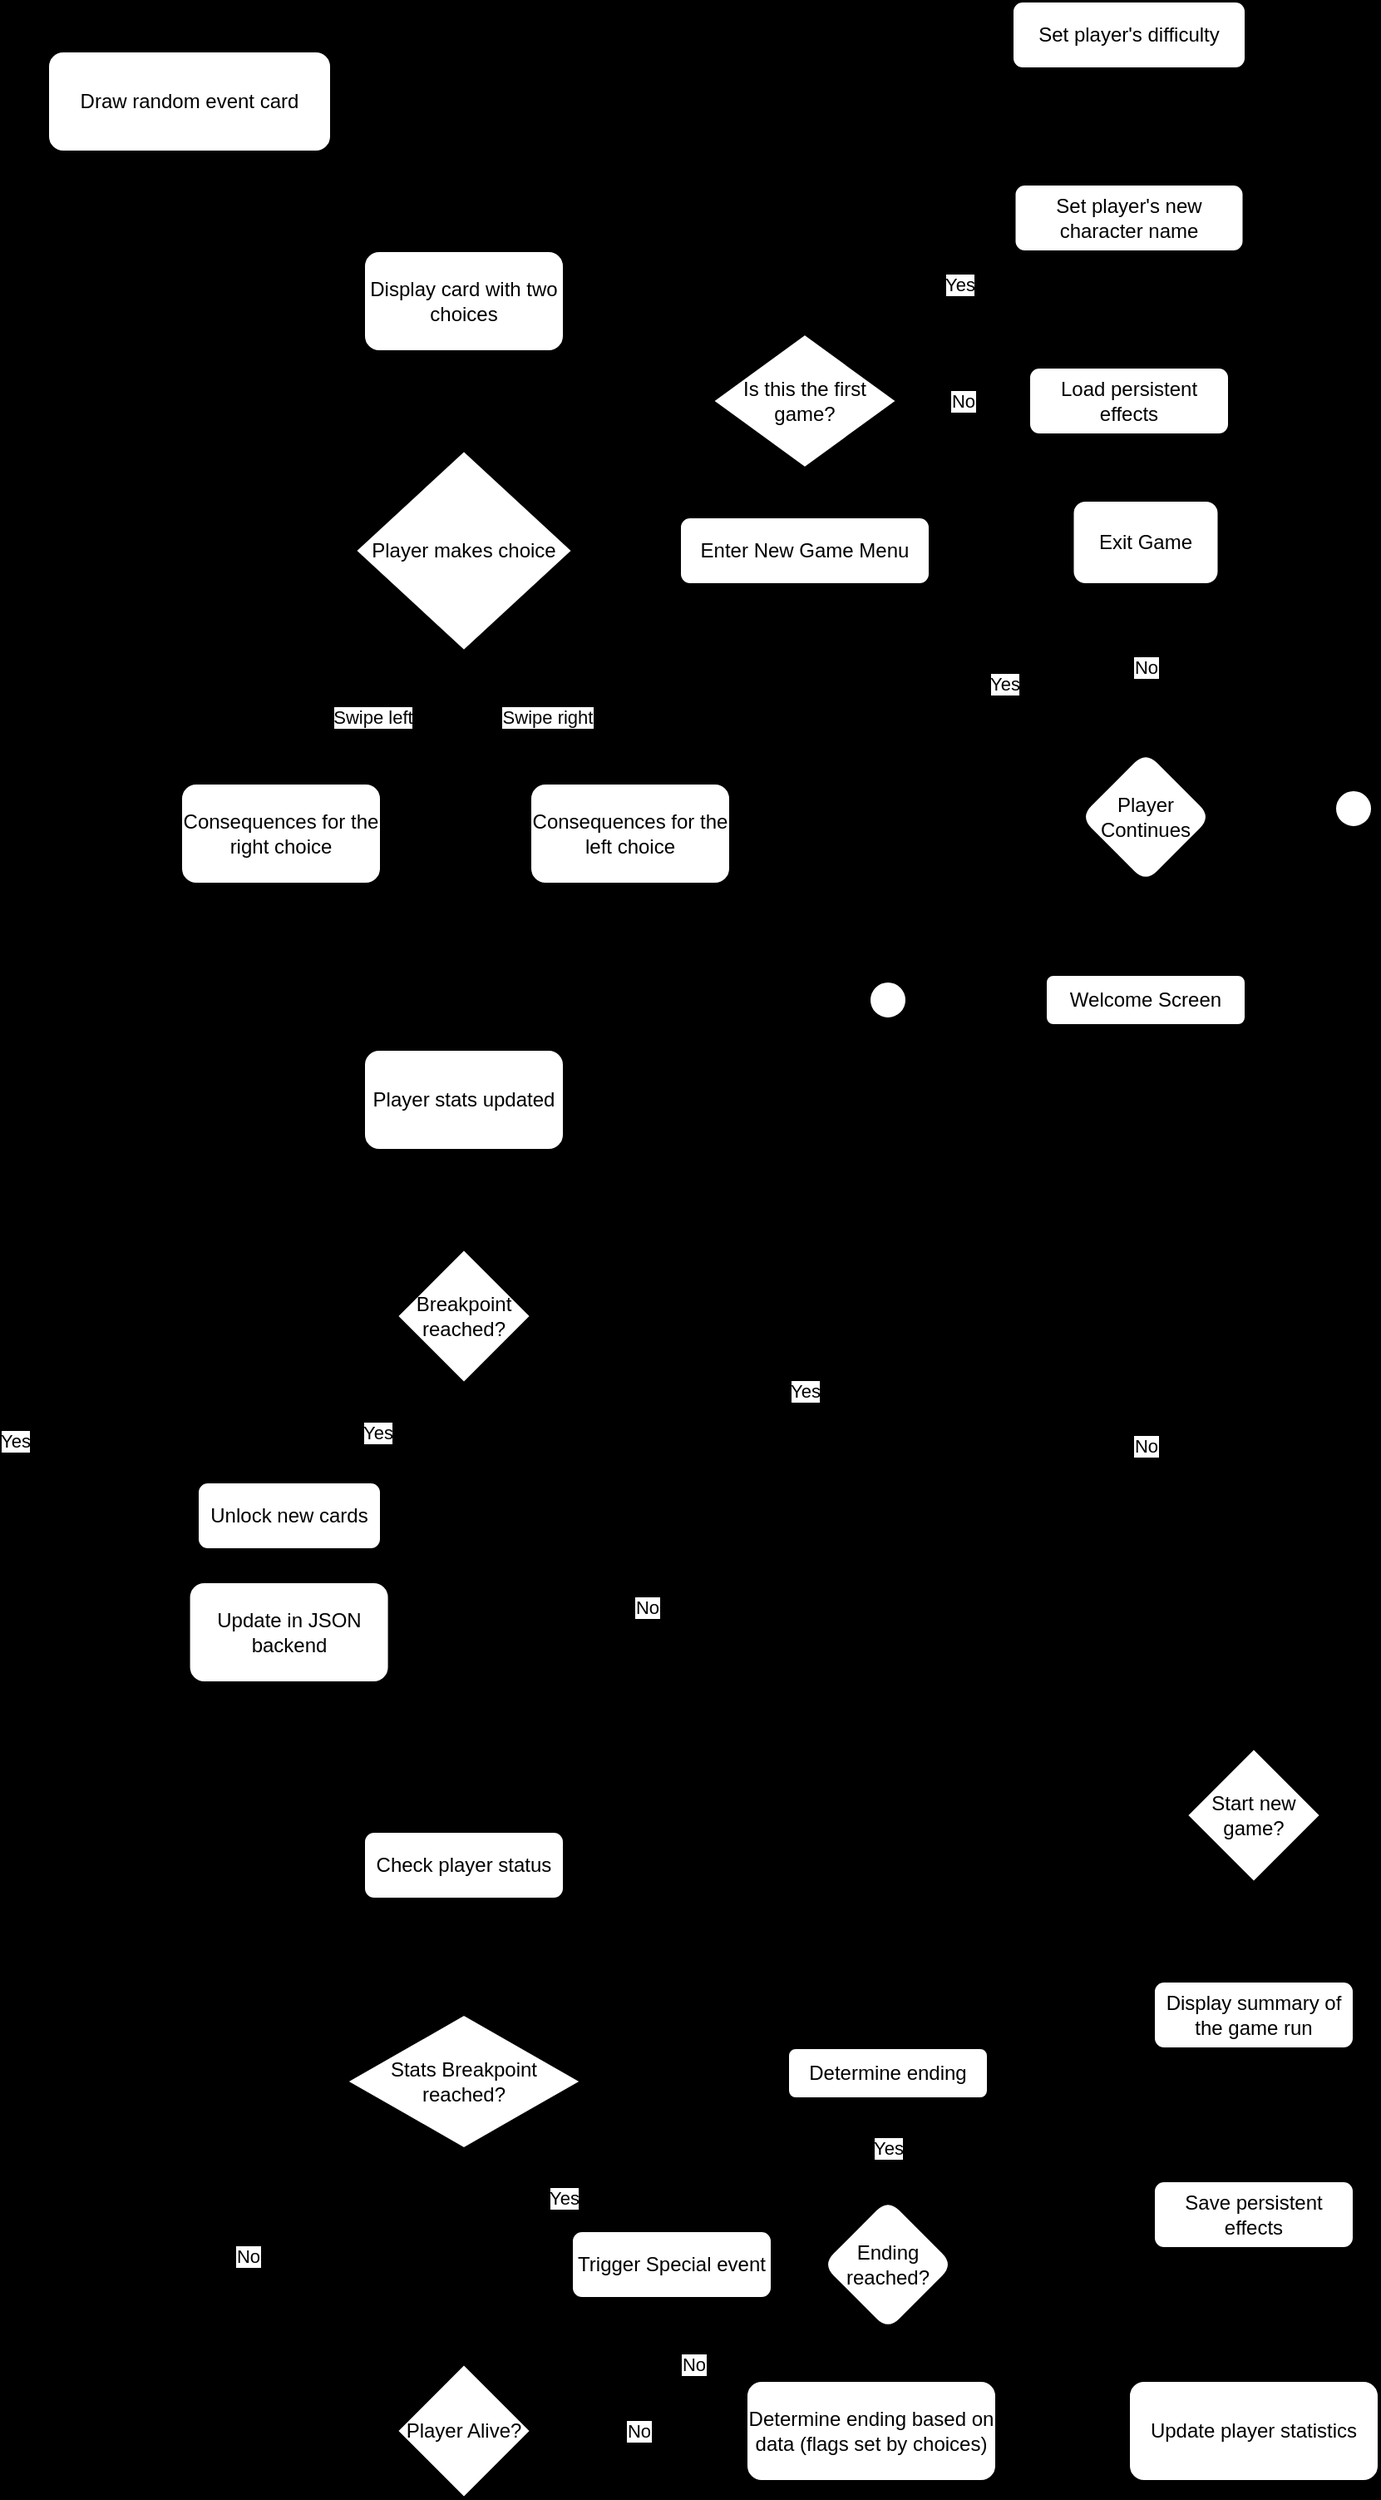 <mxfile version="26.1.0">
  <diagram name="Page-1" id="EH4sR5zbchp94UQ0pXUU">
    <mxGraphModel dx="1793" dy="968" grid="0" gridSize="10" guides="1" tooltips="1" connect="1" arrows="1" fold="1" page="1" pageScale="1" pageWidth="900" pageHeight="1600" background="light-dark(#000000,#000000)" math="0" shadow="0">
      <root>
        <mxCell id="0" />
        <mxCell id="1" parent="0" />
        <mxCell id="roQCH-J8g7vjqCuINd5_-5" style="edgeStyle=orthogonalEdgeStyle;rounded=0;orthogonalLoop=1;jettySize=auto;html=1;exitX=1;exitY=0.5;exitDx=0;exitDy=0;labelBackgroundColor=none;fontColor=default;" edge="1" parent="1" source="roQCH-J8g7vjqCuINd5_-3" target="roQCH-J8g7vjqCuINd5_-6">
          <mxGeometry relative="1" as="geometry">
            <mxPoint x="310.0" y="230" as="targetPoint" />
          </mxGeometry>
        </mxCell>
        <mxCell id="roQCH-J8g7vjqCuINd5_-3" value="Draw random event card" style="rounded=1;whiteSpace=wrap;html=1;labelBackgroundColor=none;" vertex="1" parent="1">
          <mxGeometry x="60" y="80" width="170" height="60" as="geometry" />
        </mxCell>
        <mxCell id="roQCH-J8g7vjqCuINd5_-7" style="edgeStyle=orthogonalEdgeStyle;rounded=0;orthogonalLoop=1;jettySize=auto;html=1;labelBackgroundColor=none;fontColor=default;" edge="1" parent="1" source="roQCH-J8g7vjqCuINd5_-6" target="roQCH-J8g7vjqCuINd5_-8">
          <mxGeometry relative="1" as="geometry">
            <mxPoint x="310.0" y="330" as="targetPoint" />
          </mxGeometry>
        </mxCell>
        <mxCell id="roQCH-J8g7vjqCuINd5_-6" value="Display card with two choices" style="rounded=1;whiteSpace=wrap;html=1;labelBackgroundColor=none;" vertex="1" parent="1">
          <mxGeometry x="250.0" y="200" width="120" height="60" as="geometry" />
        </mxCell>
        <mxCell id="roQCH-J8g7vjqCuINd5_-10" value="Swipe left" style="edgeStyle=orthogonalEdgeStyle;rounded=0;orthogonalLoop=1;jettySize=auto;html=1;labelBackgroundColor=default;fontColor=default;flowAnimation=0;" edge="1" parent="1" source="roQCH-J8g7vjqCuINd5_-8" target="roQCH-J8g7vjqCuINd5_-9">
          <mxGeometry relative="1" as="geometry" />
        </mxCell>
        <mxCell id="roQCH-J8g7vjqCuINd5_-12" value="Swipe right" style="edgeStyle=orthogonalEdgeStyle;rounded=0;orthogonalLoop=1;jettySize=auto;html=1;labelBackgroundColor=default;fontColor=default;" edge="1" parent="1" source="roQCH-J8g7vjqCuINd5_-8" target="roQCH-J8g7vjqCuINd5_-11">
          <mxGeometry relative="1" as="geometry" />
        </mxCell>
        <mxCell id="roQCH-J8g7vjqCuINd5_-8" value="Player makes choice" style="rhombus;whiteSpace=wrap;html=1;labelBackgroundColor=none;" vertex="1" parent="1">
          <mxGeometry x="245" y="320" width="130" height="120" as="geometry" />
        </mxCell>
        <mxCell id="roQCH-J8g7vjqCuINd5_-14" value="" style="edgeStyle=orthogonalEdgeStyle;rounded=0;orthogonalLoop=1;jettySize=auto;html=1;labelBackgroundColor=none;fontColor=default;" edge="1" parent="1" source="roQCH-J8g7vjqCuINd5_-9" target="roQCH-J8g7vjqCuINd5_-13">
          <mxGeometry relative="1" as="geometry" />
        </mxCell>
        <mxCell id="roQCH-J8g7vjqCuINd5_-9" value="Consequences for the right choice" style="whiteSpace=wrap;html=1;rounded=1;labelBackgroundColor=none;" vertex="1" parent="1">
          <mxGeometry x="140" y="520" width="120" height="60" as="geometry" />
        </mxCell>
        <mxCell id="roQCH-J8g7vjqCuINd5_-15" style="edgeStyle=orthogonalEdgeStyle;rounded=0;orthogonalLoop=1;jettySize=auto;html=1;entryX=0.5;entryY=0;entryDx=0;entryDy=0;labelBackgroundColor=none;fontColor=default;" edge="1" parent="1" source="roQCH-J8g7vjqCuINd5_-11" target="roQCH-J8g7vjqCuINd5_-13">
          <mxGeometry relative="1" as="geometry" />
        </mxCell>
        <mxCell id="roQCH-J8g7vjqCuINd5_-11" value="Consequences for the left choice" style="whiteSpace=wrap;html=1;rounded=1;labelBackgroundColor=none;" vertex="1" parent="1">
          <mxGeometry x="350" y="520" width="120" height="60" as="geometry" />
        </mxCell>
        <mxCell id="roQCH-J8g7vjqCuINd5_-16" style="edgeStyle=orthogonalEdgeStyle;rounded=0;orthogonalLoop=1;jettySize=auto;html=1;labelBackgroundColor=none;fontColor=default;" edge="1" parent="1" source="roQCH-J8g7vjqCuINd5_-13" target="roQCH-J8g7vjqCuINd5_-17">
          <mxGeometry relative="1" as="geometry">
            <mxPoint x="310.0" y="840" as="targetPoint" />
          </mxGeometry>
        </mxCell>
        <mxCell id="roQCH-J8g7vjqCuINd5_-13" value="Player stats updated" style="whiteSpace=wrap;html=1;rounded=1;labelBackgroundColor=none;" vertex="1" parent="1">
          <mxGeometry x="250" y="680" width="120" height="60" as="geometry" />
        </mxCell>
        <mxCell id="roQCH-J8g7vjqCuINd5_-18" value="Yes" style="edgeStyle=orthogonalEdgeStyle;rounded=0;orthogonalLoop=1;jettySize=auto;html=1;exitX=0.5;exitY=1;exitDx=0;exitDy=0;labelBackgroundColor=default;fontColor=default;" edge="1" parent="1" source="roQCH-J8g7vjqCuINd5_-17" target="roQCH-J8g7vjqCuINd5_-19">
          <mxGeometry relative="1" as="geometry">
            <mxPoint x="210.0" y="930.0" as="targetPoint" />
          </mxGeometry>
        </mxCell>
        <mxCell id="roQCH-J8g7vjqCuINd5_-24" value="No" style="edgeStyle=orthogonalEdgeStyle;rounded=0;orthogonalLoop=1;jettySize=auto;html=1;entryX=0.5;entryY=0;entryDx=0;entryDy=0;labelBackgroundColor=default;fontColor=default;" edge="1" parent="1" source="roQCH-J8g7vjqCuINd5_-17" target="roQCH-J8g7vjqCuINd5_-22">
          <mxGeometry relative="1" as="geometry">
            <Array as="points">
              <mxPoint x="310" y="910" />
              <mxPoint x="420" y="910" />
              <mxPoint x="420" y="1100" />
              <mxPoint x="310" y="1100" />
            </Array>
          </mxGeometry>
        </mxCell>
        <mxCell id="roQCH-J8g7vjqCuINd5_-17" value="Breakpoint reached?" style="rhombus;whiteSpace=wrap;html=1;labelBackgroundColor=none;" vertex="1" parent="1">
          <mxGeometry x="270.0" y="800" width="80" height="80" as="geometry" />
        </mxCell>
        <mxCell id="roQCH-J8g7vjqCuINd5_-20" style="edgeStyle=orthogonalEdgeStyle;rounded=0;orthogonalLoop=1;jettySize=auto;html=1;exitX=0.5;exitY=1;exitDx=0;exitDy=0;labelBackgroundColor=none;fontColor=default;" edge="1" parent="1" source="roQCH-J8g7vjqCuINd5_-19" target="roQCH-J8g7vjqCuINd5_-21">
          <mxGeometry relative="1" as="geometry">
            <mxPoint x="204.793" y="1030.0" as="targetPoint" />
          </mxGeometry>
        </mxCell>
        <mxCell id="roQCH-J8g7vjqCuINd5_-19" value="Unlock new cards" style="rounded=1;whiteSpace=wrap;html=1;labelBackgroundColor=none;" vertex="1" parent="1">
          <mxGeometry x="150" y="940" width="110" height="40" as="geometry" />
        </mxCell>
        <mxCell id="roQCH-J8g7vjqCuINd5_-23" value="" style="edgeStyle=orthogonalEdgeStyle;rounded=0;orthogonalLoop=1;jettySize=auto;html=1;labelBackgroundColor=none;fontColor=default;" edge="1" parent="1" source="roQCH-J8g7vjqCuINd5_-21" target="roQCH-J8g7vjqCuINd5_-22">
          <mxGeometry relative="1" as="geometry">
            <Array as="points">
              <mxPoint x="205" y="1100" />
              <mxPoint x="310" y="1100" />
            </Array>
          </mxGeometry>
        </mxCell>
        <mxCell id="roQCH-J8g7vjqCuINd5_-21" value="Update in JSON backend" style="rounded=1;whiteSpace=wrap;html=1;labelBackgroundColor=none;" vertex="1" parent="1">
          <mxGeometry x="144.793" y="1000.0" width="120" height="60" as="geometry" />
        </mxCell>
        <mxCell id="roQCH-J8g7vjqCuINd5_-26" value="" style="edgeStyle=orthogonalEdgeStyle;rounded=0;orthogonalLoop=1;jettySize=auto;html=1;labelBackgroundColor=none;fontColor=default;" edge="1" parent="1" source="roQCH-J8g7vjqCuINd5_-22">
          <mxGeometry relative="1" as="geometry">
            <mxPoint x="310" y="1260.0" as="targetPoint" />
          </mxGeometry>
        </mxCell>
        <mxCell id="roQCH-J8g7vjqCuINd5_-22" value="Check player status" style="whiteSpace=wrap;html=1;rounded=1;labelBackgroundColor=none;" vertex="1" parent="1">
          <mxGeometry x="250" y="1150" width="120" height="40" as="geometry" />
        </mxCell>
        <mxCell id="roQCH-J8g7vjqCuINd5_-28" value="Yes" style="edgeStyle=orthogonalEdgeStyle;rounded=0;orthogonalLoop=1;jettySize=auto;html=1;labelBackgroundColor=default;fontColor=default;" edge="1" parent="1" source="roQCH-J8g7vjqCuINd5_-27" target="roQCH-J8g7vjqCuINd5_-29">
          <mxGeometry relative="1" as="geometry">
            <mxPoint x="210" y="1400.0" as="targetPoint" />
            <Array as="points">
              <mxPoint x="310" y="1370" />
              <mxPoint x="440" y="1370" />
            </Array>
          </mxGeometry>
        </mxCell>
        <mxCell id="roQCH-J8g7vjqCuINd5_-30" value="No" style="edgeStyle=orthogonalEdgeStyle;rounded=0;orthogonalLoop=1;jettySize=auto;html=1;exitX=0.5;exitY=1;exitDx=0;exitDy=0;entryX=0.5;entryY=0;entryDx=0;entryDy=0;labelBackgroundColor=default;fontColor=default;" edge="1" parent="1" source="roQCH-J8g7vjqCuINd5_-27" target="roQCH-J8g7vjqCuINd5_-31">
          <mxGeometry relative="1" as="geometry">
            <mxPoint x="420.0" y="1390.0" as="targetPoint" />
            <Array as="points">
              <mxPoint x="310" y="1370" />
              <mxPoint x="180" y="1370" />
              <mxPoint x="180" y="1450" />
              <mxPoint x="310" y="1450" />
            </Array>
          </mxGeometry>
        </mxCell>
        <mxCell id="roQCH-J8g7vjqCuINd5_-27" value="Stats Breakpoint reached?" style="rhombus;whiteSpace=wrap;html=1;labelBackgroundColor=none;" vertex="1" parent="1">
          <mxGeometry x="240" y="1260" width="140" height="80" as="geometry" />
        </mxCell>
        <mxCell id="roQCH-J8g7vjqCuINd5_-32" value="" style="edgeStyle=orthogonalEdgeStyle;rounded=0;orthogonalLoop=1;jettySize=auto;html=1;labelBackgroundColor=none;fontColor=default;" edge="1" parent="1" source="roQCH-J8g7vjqCuINd5_-29" target="roQCH-J8g7vjqCuINd5_-31">
          <mxGeometry relative="1" as="geometry">
            <Array as="points">
              <mxPoint x="440" y="1450" />
              <mxPoint x="310" y="1450" />
            </Array>
          </mxGeometry>
        </mxCell>
        <mxCell id="roQCH-J8g7vjqCuINd5_-89" value="" style="edgeStyle=orthogonalEdgeStyle;rounded=0;orthogonalLoop=1;jettySize=auto;html=1;labelBackgroundColor=none;fontColor=default;" edge="1" parent="1" source="roQCH-J8g7vjqCuINd5_-29" target="roQCH-J8g7vjqCuINd5_-88">
          <mxGeometry relative="1" as="geometry" />
        </mxCell>
        <mxCell id="roQCH-J8g7vjqCuINd5_-29" value="Trigger Special event" style="rounded=1;whiteSpace=wrap;html=1;labelBackgroundColor=none;" vertex="1" parent="1">
          <mxGeometry x="375" y="1390" width="120" height="40" as="geometry" />
        </mxCell>
        <mxCell id="roQCH-J8g7vjqCuINd5_-33" value="Yes" style="edgeStyle=orthogonalEdgeStyle;rounded=0;orthogonalLoop=1;jettySize=auto;html=1;entryX=0;entryY=0.5;entryDx=0;entryDy=0;labelBackgroundColor=default;fontColor=default;" edge="1" parent="1" source="roQCH-J8g7vjqCuINd5_-31" target="roQCH-J8g7vjqCuINd5_-3">
          <mxGeometry relative="1" as="geometry" />
        </mxCell>
        <mxCell id="roQCH-J8g7vjqCuINd5_-34" value="No" style="edgeStyle=orthogonalEdgeStyle;rounded=0;orthogonalLoop=1;jettySize=auto;html=1;exitX=1;exitY=0.5;exitDx=0;exitDy=0;labelBackgroundColor=default;fontColor=default;" edge="1" parent="1" source="roQCH-J8g7vjqCuINd5_-31" target="roQCH-J8g7vjqCuINd5_-35">
          <mxGeometry relative="1" as="geometry">
            <mxPoint x="540" y="1510" as="targetPoint" />
          </mxGeometry>
        </mxCell>
        <mxCell id="roQCH-J8g7vjqCuINd5_-31" value="Player Alive?" style="rhombus;whiteSpace=wrap;html=1;rounded=0;labelBackgroundColor=none;" vertex="1" parent="1">
          <mxGeometry x="270" y="1470" width="80" height="80" as="geometry" />
        </mxCell>
        <mxCell id="roQCH-J8g7vjqCuINd5_-37" value="" style="edgeStyle=orthogonalEdgeStyle;rounded=0;orthogonalLoop=1;jettySize=auto;html=1;labelBackgroundColor=none;fontColor=default;" edge="1" parent="1" source="roQCH-J8g7vjqCuINd5_-35" target="roQCH-J8g7vjqCuINd5_-36">
          <mxGeometry relative="1" as="geometry" />
        </mxCell>
        <mxCell id="roQCH-J8g7vjqCuINd5_-35" value="Determine ending based on data (flags set by choices)" style="rounded=1;whiteSpace=wrap;html=1;labelBackgroundColor=none;" vertex="1" parent="1">
          <mxGeometry x="480" y="1480" width="150" height="60" as="geometry" />
        </mxCell>
        <mxCell id="roQCH-J8g7vjqCuINd5_-39" value="" style="edgeStyle=orthogonalEdgeStyle;rounded=0;orthogonalLoop=1;jettySize=auto;html=1;labelBackgroundColor=none;fontColor=default;" edge="1" parent="1" source="roQCH-J8g7vjqCuINd5_-36" target="roQCH-J8g7vjqCuINd5_-38">
          <mxGeometry relative="1" as="geometry" />
        </mxCell>
        <mxCell id="roQCH-J8g7vjqCuINd5_-36" value="Update player statistics" style="rounded=1;whiteSpace=wrap;html=1;labelBackgroundColor=none;" vertex="1" parent="1">
          <mxGeometry x="710" y="1480" width="150" height="60" as="geometry" />
        </mxCell>
        <mxCell id="roQCH-J8g7vjqCuINd5_-41" value="" style="edgeStyle=orthogonalEdgeStyle;rounded=0;orthogonalLoop=1;jettySize=auto;html=1;labelBackgroundColor=none;fontColor=default;" edge="1" parent="1" source="roQCH-J8g7vjqCuINd5_-38" target="roQCH-J8g7vjqCuINd5_-40">
          <mxGeometry relative="1" as="geometry" />
        </mxCell>
        <mxCell id="roQCH-J8g7vjqCuINd5_-38" value="Save persistent effects" style="whiteSpace=wrap;html=1;rounded=1;labelBackgroundColor=none;" vertex="1" parent="1">
          <mxGeometry x="725" y="1360" width="120" height="40" as="geometry" />
        </mxCell>
        <mxCell id="roQCH-J8g7vjqCuINd5_-43" value="" style="edgeStyle=orthogonalEdgeStyle;rounded=0;orthogonalLoop=1;jettySize=auto;html=1;labelBackgroundColor=none;fontColor=default;" edge="1" parent="1" source="roQCH-J8g7vjqCuINd5_-40" target="roQCH-J8g7vjqCuINd5_-42">
          <mxGeometry relative="1" as="geometry" />
        </mxCell>
        <mxCell id="roQCH-J8g7vjqCuINd5_-40" value="Display summary of the game run" style="whiteSpace=wrap;html=1;rounded=1;labelBackgroundColor=none;" vertex="1" parent="1">
          <mxGeometry x="725" y="1240" width="120" height="40" as="geometry" />
        </mxCell>
        <mxCell id="roQCH-J8g7vjqCuINd5_-45" value="No" style="edgeStyle=orthogonalEdgeStyle;rounded=0;orthogonalLoop=1;jettySize=auto;html=1;labelBackgroundColor=default;fontColor=default;" edge="1" parent="1" source="roQCH-J8g7vjqCuINd5_-42">
          <mxGeometry relative="1" as="geometry">
            <mxPoint x="720" y="670" as="targetPoint" />
            <Array as="points">
              <mxPoint x="785" y="1020" />
              <mxPoint x="720" y="1020" />
            </Array>
          </mxGeometry>
        </mxCell>
        <mxCell id="roQCH-J8g7vjqCuINd5_-58" value="Yes" style="edgeStyle=orthogonalEdgeStyle;rounded=0;orthogonalLoop=1;jettySize=auto;html=1;exitX=0;exitY=0.5;exitDx=0;exitDy=0;entryX=0.5;entryY=1;entryDx=0;entryDy=0;labelBackgroundColor=default;fontColor=default;" edge="1" parent="1" source="roQCH-J8g7vjqCuINd5_-42" target="roQCH-J8g7vjqCuINd5_-55">
          <mxGeometry relative="1" as="geometry" />
        </mxCell>
        <mxCell id="roQCH-J8g7vjqCuINd5_-42" value="Start new game?" style="rhombus;whiteSpace=wrap;html=1;rounded=0;labelBackgroundColor=none;" vertex="1" parent="1">
          <mxGeometry x="745" y="1100" width="80" height="80" as="geometry" />
        </mxCell>
        <mxCell id="roQCH-J8g7vjqCuINd5_-48" value="" style="ellipse;html=1;shape=endState;labelBackgroundColor=none;" vertex="1" parent="1">
          <mxGeometry x="830" y="520" width="30" height="30" as="geometry" />
        </mxCell>
        <mxCell id="roQCH-J8g7vjqCuINd5_-71" style="edgeStyle=orthogonalEdgeStyle;rounded=0;orthogonalLoop=1;jettySize=auto;html=1;labelBackgroundColor=none;fontColor=default;" edge="1" parent="1" source="roQCH-J8g7vjqCuINd5_-55" target="roQCH-J8g7vjqCuINd5_-76">
          <mxGeometry relative="1" as="geometry">
            <mxPoint x="515" y="290" as="targetPoint" />
          </mxGeometry>
        </mxCell>
        <mxCell id="roQCH-J8g7vjqCuINd5_-55" value="Enter New Game Menu" style="rounded=1;whiteSpace=wrap;html=1;labelBackgroundColor=none;" vertex="1" parent="1">
          <mxGeometry x="440" y="360" width="150" height="40" as="geometry" />
        </mxCell>
        <mxCell id="roQCH-J8g7vjqCuINd5_-62" value="" style="ellipse;html=1;shape=startState;labelBackgroundColor=none;" vertex="1" parent="1">
          <mxGeometry x="550" y="635" width="30" height="30" as="geometry" />
        </mxCell>
        <mxCell id="roQCH-J8g7vjqCuINd5_-63" value="" style="edgeStyle=orthogonalEdgeStyle;html=1;verticalAlign=bottom;endArrow=open;endSize=8;rounded=0;entryX=0;entryY=0.5;entryDx=0;entryDy=0;labelBackgroundColor=none;fontColor=default;" edge="1" source="roQCH-J8g7vjqCuINd5_-62" parent="1" target="roQCH-J8g7vjqCuINd5_-64">
          <mxGeometry relative="1" as="geometry">
            <mxPoint x="720" y="665" as="targetPoint" />
          </mxGeometry>
        </mxCell>
        <mxCell id="roQCH-J8g7vjqCuINd5_-66" value="" style="edgeStyle=orthogonalEdgeStyle;rounded=0;orthogonalLoop=1;jettySize=auto;html=1;labelBackgroundColor=none;fontColor=default;" edge="1" parent="1" source="roQCH-J8g7vjqCuINd5_-64" target="roQCH-J8g7vjqCuINd5_-65">
          <mxGeometry relative="1" as="geometry" />
        </mxCell>
        <mxCell id="roQCH-J8g7vjqCuINd5_-64" value="Welcome Screen" style="rounded=1;whiteSpace=wrap;html=1;labelBackgroundColor=none;" vertex="1" parent="1">
          <mxGeometry x="660" y="635" width="120" height="30" as="geometry" />
        </mxCell>
        <mxCell id="roQCH-J8g7vjqCuINd5_-68" value="No" style="edgeStyle=orthogonalEdgeStyle;rounded=0;orthogonalLoop=1;jettySize=auto;html=1;labelBackgroundColor=default;fontColor=default;" edge="1" parent="1" source="roQCH-J8g7vjqCuINd5_-65" target="roQCH-J8g7vjqCuINd5_-67">
          <mxGeometry relative="1" as="geometry" />
        </mxCell>
        <mxCell id="roQCH-J8g7vjqCuINd5_-70" value="Yes" style="edgeStyle=orthogonalEdgeStyle;rounded=0;orthogonalLoop=1;jettySize=auto;html=1;entryX=1;entryY=0.5;entryDx=0;entryDy=0;labelBackgroundColor=default;fontColor=default;" edge="1" parent="1" source="roQCH-J8g7vjqCuINd5_-65" target="roQCH-J8g7vjqCuINd5_-55">
          <mxGeometry relative="1" as="geometry" />
        </mxCell>
        <mxCell id="roQCH-J8g7vjqCuINd5_-65" value="Player Continues" style="rhombus;whiteSpace=wrap;html=1;rounded=1;labelBackgroundColor=none;" vertex="1" parent="1">
          <mxGeometry x="680" y="500" width="80" height="80" as="geometry" />
        </mxCell>
        <mxCell id="roQCH-J8g7vjqCuINd5_-69" style="edgeStyle=orthogonalEdgeStyle;rounded=0;orthogonalLoop=1;jettySize=auto;html=1;entryX=0.5;entryY=0;entryDx=0;entryDy=0;labelBackgroundColor=none;fontColor=default;" edge="1" parent="1" source="roQCH-J8g7vjqCuINd5_-67" target="roQCH-J8g7vjqCuINd5_-48">
          <mxGeometry relative="1" as="geometry">
            <mxPoint x="862.5" y="740" as="targetPoint" />
            <Array as="points">
              <mxPoint x="845" y="375" />
            </Array>
          </mxGeometry>
        </mxCell>
        <mxCell id="roQCH-J8g7vjqCuINd5_-67" value="Exit Game" style="whiteSpace=wrap;html=1;rounded=1;labelBackgroundColor=none;" vertex="1" parent="1">
          <mxGeometry x="676.25" y="350" width="87.5" height="50" as="geometry" />
        </mxCell>
        <mxCell id="roQCH-J8g7vjqCuINd5_-78" value="No" style="edgeStyle=orthogonalEdgeStyle;rounded=0;orthogonalLoop=1;jettySize=auto;html=1;labelBackgroundColor=default;fontColor=default;" edge="1" parent="1" source="roQCH-J8g7vjqCuINd5_-76" target="roQCH-J8g7vjqCuINd5_-77">
          <mxGeometry relative="1" as="geometry" />
        </mxCell>
        <mxCell id="roQCH-J8g7vjqCuINd5_-83" value="Yes" style="edgeStyle=orthogonalEdgeStyle;rounded=0;orthogonalLoop=1;jettySize=auto;html=1;labelBackgroundColor=default;fontColor=default;" edge="1" parent="1" source="roQCH-J8g7vjqCuINd5_-76" target="roQCH-J8g7vjqCuINd5_-82">
          <mxGeometry relative="1" as="geometry">
            <Array as="points">
              <mxPoint x="520" y="220" />
              <mxPoint x="710" y="220" />
            </Array>
          </mxGeometry>
        </mxCell>
        <mxCell id="roQCH-J8g7vjqCuINd5_-76" value="Is this the first game?" style="rhombus;whiteSpace=wrap;html=1;labelBackgroundColor=none;" vertex="1" parent="1">
          <mxGeometry x="460" y="250" width="110" height="80" as="geometry" />
        </mxCell>
        <mxCell id="roQCH-J8g7vjqCuINd5_-86" style="edgeStyle=orthogonalEdgeStyle;rounded=0;orthogonalLoop=1;jettySize=auto;html=1;entryX=0.5;entryY=1;entryDx=0;entryDy=0;labelBackgroundColor=none;fontColor=default;" edge="1" parent="1" source="roQCH-J8g7vjqCuINd5_-77" target="roQCH-J8g7vjqCuINd5_-82">
          <mxGeometry relative="1" as="geometry" />
        </mxCell>
        <mxCell id="roQCH-J8g7vjqCuINd5_-77" value="Load persistent effects" style="whiteSpace=wrap;html=1;rounded=1;labelBackgroundColor=none;" vertex="1" parent="1">
          <mxGeometry x="650" y="270" width="120" height="40" as="geometry" />
        </mxCell>
        <mxCell id="roQCH-J8g7vjqCuINd5_-85" value="" style="edgeStyle=orthogonalEdgeStyle;rounded=0;orthogonalLoop=1;jettySize=auto;html=1;labelBackgroundColor=none;fontColor=default;" edge="1" parent="1" source="roQCH-J8g7vjqCuINd5_-82" target="roQCH-J8g7vjqCuINd5_-84">
          <mxGeometry relative="1" as="geometry" />
        </mxCell>
        <mxCell id="roQCH-J8g7vjqCuINd5_-82" value="Set player&#39;s new character name" style="whiteSpace=wrap;html=1;rounded=1;labelBackgroundColor=none;" vertex="1" parent="1">
          <mxGeometry x="641.25" y="160" width="137.5" height="40" as="geometry" />
        </mxCell>
        <mxCell id="roQCH-J8g7vjqCuINd5_-87" style="edgeStyle=orthogonalEdgeStyle;rounded=0;orthogonalLoop=1;jettySize=auto;html=1;exitX=0;exitY=0.5;exitDx=0;exitDy=0;entryX=0.5;entryY=0;entryDx=0;entryDy=0;labelBackgroundColor=none;fontColor=default;" edge="1" parent="1" source="roQCH-J8g7vjqCuINd5_-84" target="roQCH-J8g7vjqCuINd5_-3">
          <mxGeometry relative="1" as="geometry">
            <Array as="points">
              <mxPoint x="639" y="70" />
              <mxPoint x="145" y="70" />
            </Array>
          </mxGeometry>
        </mxCell>
        <mxCell id="roQCH-J8g7vjqCuINd5_-84" value="Set player&#39;s difficulty" style="whiteSpace=wrap;html=1;rounded=1;labelBackgroundColor=none;" vertex="1" parent="1">
          <mxGeometry x="640" y="50" width="140" height="40" as="geometry" />
        </mxCell>
        <mxCell id="roQCH-J8g7vjqCuINd5_-90" value="No" style="edgeStyle=orthogonalEdgeStyle;rounded=0;orthogonalLoop=1;jettySize=auto;html=1;exitX=0.5;exitY=1;exitDx=0;exitDy=0;entryX=0.5;entryY=0;entryDx=0;entryDy=0;labelBackgroundColor=default;fontColor=default;" edge="1" parent="1" source="roQCH-J8g7vjqCuINd5_-88" target="roQCH-J8g7vjqCuINd5_-31">
          <mxGeometry relative="1" as="geometry">
            <Array as="points">
              <mxPoint x="565" y="1470" />
            </Array>
          </mxGeometry>
        </mxCell>
        <mxCell id="roQCH-J8g7vjqCuINd5_-93" value="Yes" style="edgeStyle=orthogonalEdgeStyle;rounded=0;orthogonalLoop=1;jettySize=auto;html=1;labelBackgroundColor=default;fontColor=default;" edge="1" parent="1" source="roQCH-J8g7vjqCuINd5_-88" target="roQCH-J8g7vjqCuINd5_-92">
          <mxGeometry relative="1" as="geometry" />
        </mxCell>
        <mxCell id="roQCH-J8g7vjqCuINd5_-88" value="Ending reached?" style="rhombus;whiteSpace=wrap;html=1;rounded=1;labelBackgroundColor=none;" vertex="1" parent="1">
          <mxGeometry x="525" y="1370" width="80" height="80" as="geometry" />
        </mxCell>
        <mxCell id="roQCH-J8g7vjqCuINd5_-94" style="edgeStyle=orthogonalEdgeStyle;rounded=0;orthogonalLoop=1;jettySize=auto;html=1;entryX=0;entryY=0.5;entryDx=0;entryDy=0;labelBackgroundColor=none;fontColor=default;" edge="1" parent="1" source="roQCH-J8g7vjqCuINd5_-92" target="roQCH-J8g7vjqCuINd5_-36">
          <mxGeometry relative="1" as="geometry">
            <Array as="points">
              <mxPoint x="660" y="1295" />
              <mxPoint x="660" y="1510" />
            </Array>
          </mxGeometry>
        </mxCell>
        <mxCell id="roQCH-J8g7vjqCuINd5_-92" value="Determine ending" style="whiteSpace=wrap;html=1;rounded=1;labelBackgroundColor=none;" vertex="1" parent="1">
          <mxGeometry x="505" y="1280" width="120" height="30" as="geometry" />
        </mxCell>
      </root>
    </mxGraphModel>
  </diagram>
</mxfile>
